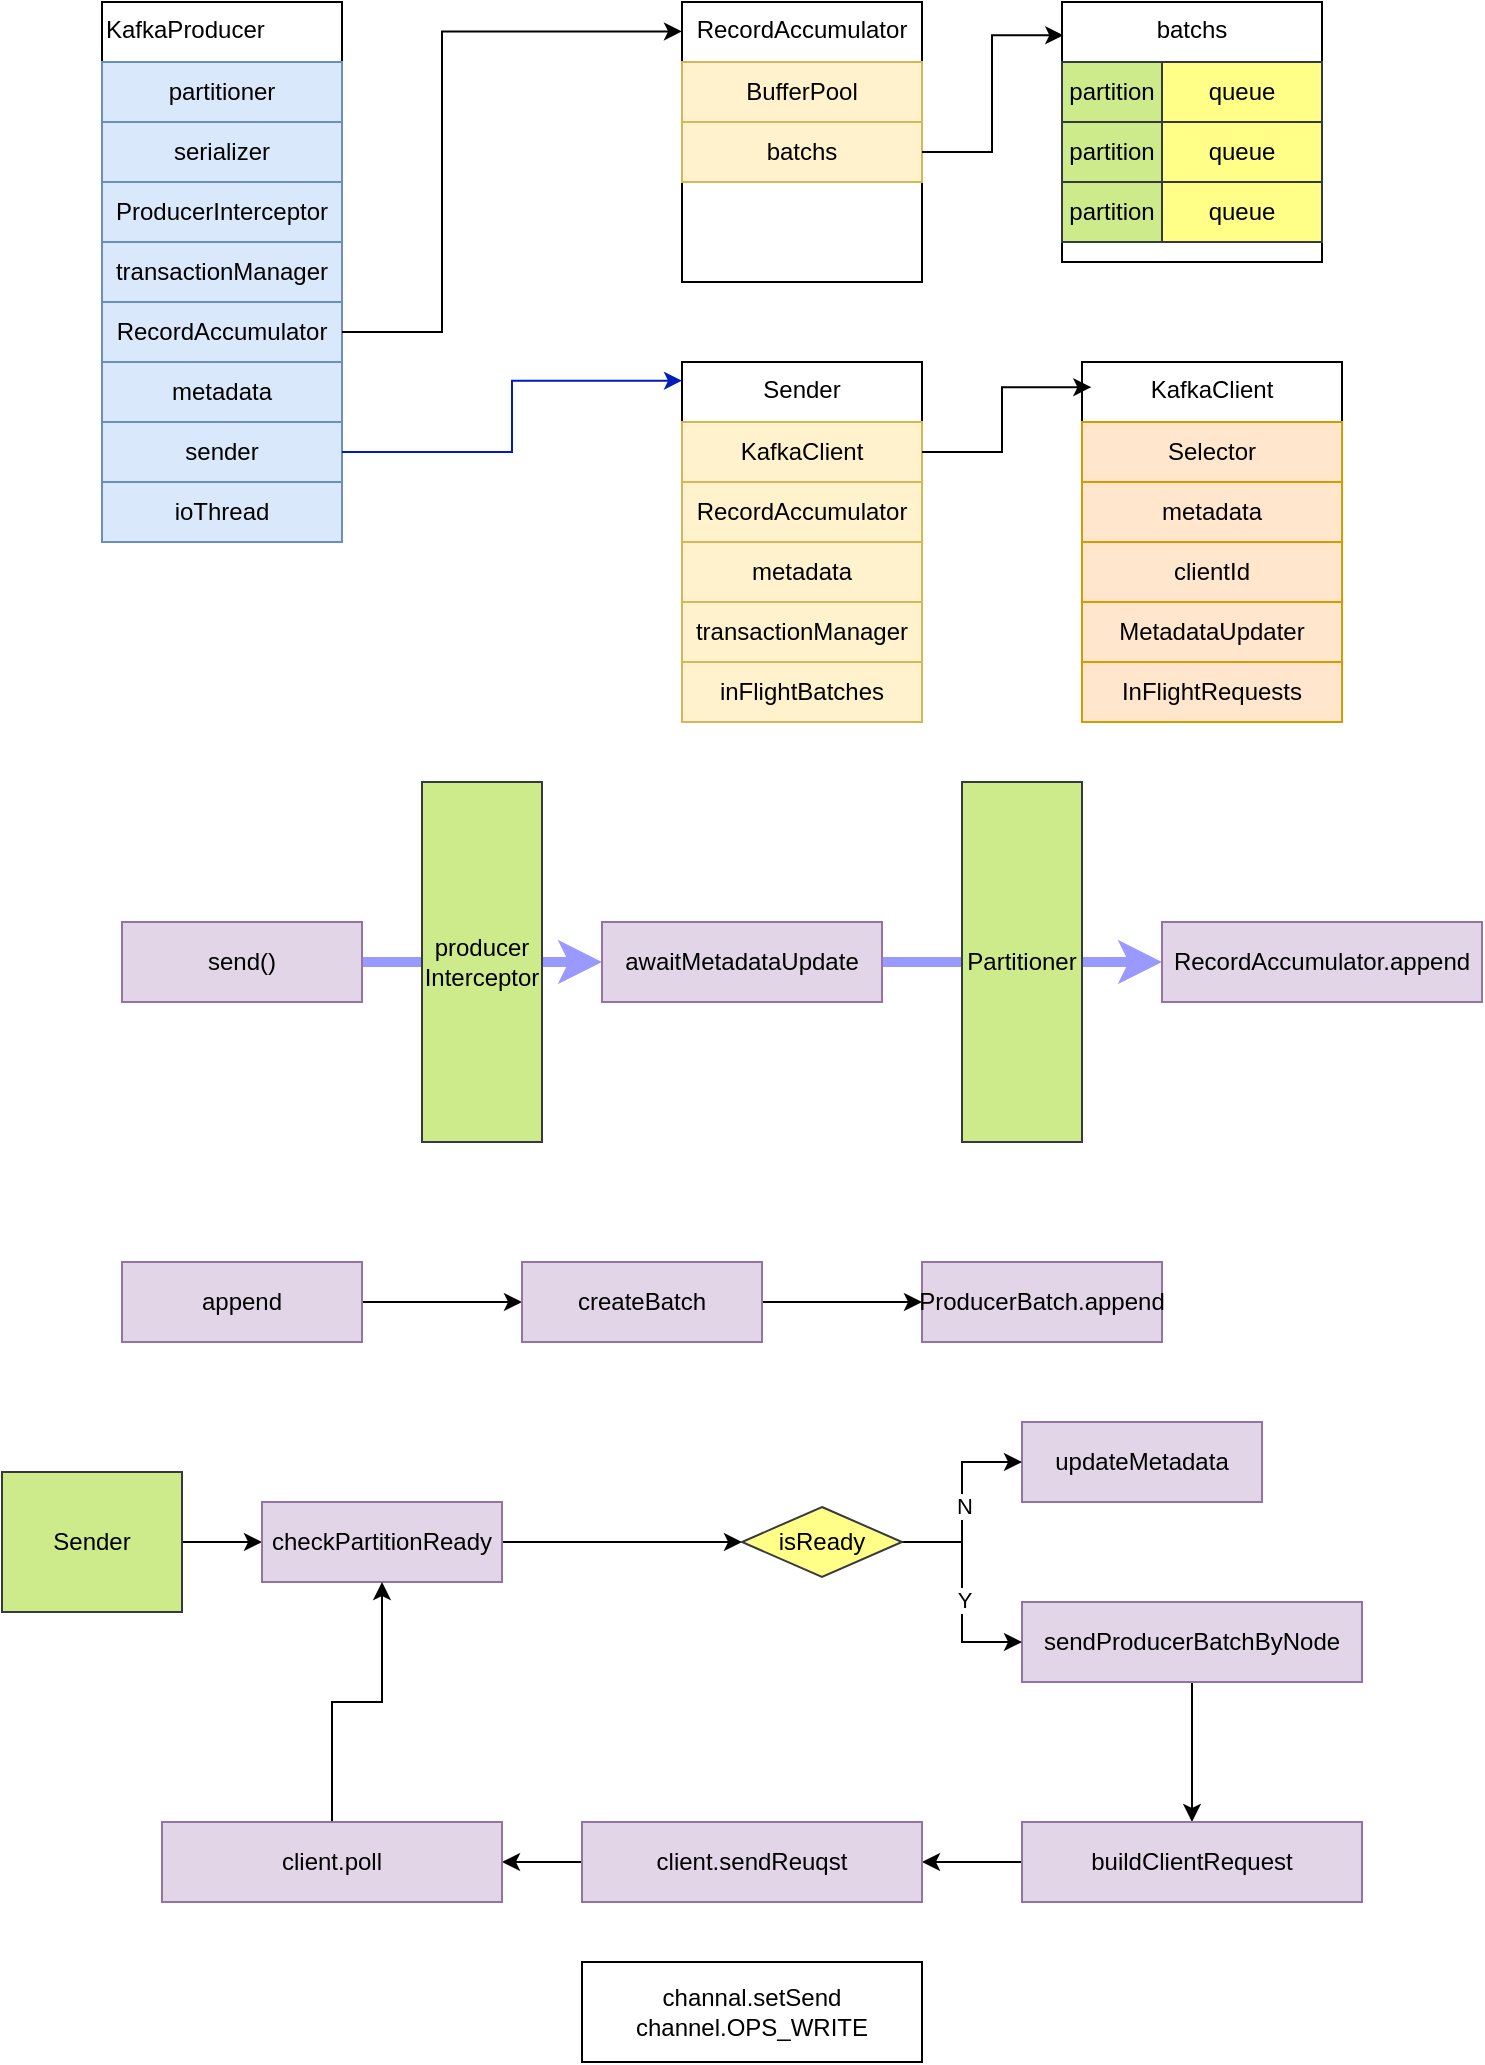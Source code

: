 <mxfile version="24.7.7">
  <diagram name="第 1 页" id="vZnhMMWgD8NCM-SLDRcD">
    <mxGraphModel dx="794" dy="420" grid="1" gridSize="10" guides="1" tooltips="1" connect="1" arrows="1" fold="1" page="1" pageScale="1" pageWidth="827" pageHeight="1169" math="0" shadow="0">
      <root>
        <mxCell id="0" />
        <mxCell id="1" parent="0" />
        <mxCell id="sv9ay9whjCRLLHUJInV6-1" value="KafkaProducer" style="rounded=0;whiteSpace=wrap;html=1;align=left;verticalAlign=top;horizontal=1;" vertex="1" parent="1">
          <mxGeometry x="80" y="90" width="120" height="270" as="geometry" />
        </mxCell>
        <mxCell id="sv9ay9whjCRLLHUJInV6-2" value="partitioner" style="rounded=0;whiteSpace=wrap;html=1;align=center;verticalAlign=middle;fillColor=#dae8fc;strokeColor=#6c8ebf;" vertex="1" parent="1">
          <mxGeometry x="80" y="120" width="120" height="30" as="geometry" />
        </mxCell>
        <mxCell id="sv9ay9whjCRLLHUJInV6-3" value="serializer" style="rounded=0;whiteSpace=wrap;html=1;align=center;verticalAlign=middle;fillColor=#dae8fc;strokeColor=#6c8ebf;" vertex="1" parent="1">
          <mxGeometry x="80" y="150" width="120" height="30" as="geometry" />
        </mxCell>
        <mxCell id="sv9ay9whjCRLLHUJInV6-4" value="ProducerInterceptor" style="rounded=0;whiteSpace=wrap;html=1;align=center;verticalAlign=middle;fillColor=#dae8fc;strokeColor=#6c8ebf;" vertex="1" parent="1">
          <mxGeometry x="80" y="180" width="120" height="30" as="geometry" />
        </mxCell>
        <mxCell id="sv9ay9whjCRLLHUJInV6-5" value="transactionManager" style="rounded=0;whiteSpace=wrap;html=1;align=center;verticalAlign=middle;fillColor=#dae8fc;strokeColor=#6c8ebf;" vertex="1" parent="1">
          <mxGeometry x="80" y="210" width="120" height="30" as="geometry" />
        </mxCell>
        <mxCell id="sv9ay9whjCRLLHUJInV6-6" value="RecordAccumulator" style="rounded=0;whiteSpace=wrap;html=1;align=center;verticalAlign=middle;fillColor=#dae8fc;strokeColor=#6c8ebf;" vertex="1" parent="1">
          <mxGeometry x="80" y="240" width="120" height="30" as="geometry" />
        </mxCell>
        <mxCell id="sv9ay9whjCRLLHUJInV6-7" value="metadata" style="rounded=0;whiteSpace=wrap;html=1;align=center;verticalAlign=middle;fillColor=#dae8fc;strokeColor=#6c8ebf;" vertex="1" parent="1">
          <mxGeometry x="80" y="270" width="120" height="30" as="geometry" />
        </mxCell>
        <mxCell id="sv9ay9whjCRLLHUJInV6-8" value="sender" style="rounded=0;whiteSpace=wrap;html=1;align=center;verticalAlign=middle;fillColor=#dae8fc;strokeColor=#6c8ebf;" vertex="1" parent="1">
          <mxGeometry x="80" y="300" width="120" height="30" as="geometry" />
        </mxCell>
        <mxCell id="sv9ay9whjCRLLHUJInV6-9" value="ioThread" style="rounded=0;whiteSpace=wrap;html=1;align=center;verticalAlign=middle;fillColor=#dae8fc;strokeColor=#6c8ebf;" vertex="1" parent="1">
          <mxGeometry x="80" y="330" width="120" height="30" as="geometry" />
        </mxCell>
        <mxCell id="sv9ay9whjCRLLHUJInV6-10" value="Sender" style="rounded=0;whiteSpace=wrap;html=1;align=center;verticalAlign=top;" vertex="1" parent="1">
          <mxGeometry x="370" y="270" width="120" height="180" as="geometry" />
        </mxCell>
        <mxCell id="sv9ay9whjCRLLHUJInV6-11" value="KafkaClient" style="rounded=0;whiteSpace=wrap;html=1;align=center;verticalAlign=middle;fillColor=#fff2cc;strokeColor=#d6b656;" vertex="1" parent="1">
          <mxGeometry x="370" y="300" width="120" height="30" as="geometry" />
        </mxCell>
        <mxCell id="sv9ay9whjCRLLHUJInV6-12" value="RecordAccumulator" style="rounded=0;whiteSpace=wrap;html=1;align=center;verticalAlign=middle;fillColor=#fff2cc;strokeColor=#d6b656;" vertex="1" parent="1">
          <mxGeometry x="370" y="330" width="120" height="30" as="geometry" />
        </mxCell>
        <mxCell id="sv9ay9whjCRLLHUJInV6-13" value="metadata" style="rounded=0;whiteSpace=wrap;html=1;align=center;verticalAlign=middle;fillColor=#fff2cc;strokeColor=#d6b656;" vertex="1" parent="1">
          <mxGeometry x="370" y="360" width="120" height="30" as="geometry" />
        </mxCell>
        <mxCell id="sv9ay9whjCRLLHUJInV6-14" value="transactionManager" style="rounded=0;whiteSpace=wrap;html=1;align=center;verticalAlign=middle;fillColor=#fff2cc;strokeColor=#d6b656;" vertex="1" parent="1">
          <mxGeometry x="370" y="390" width="120" height="30" as="geometry" />
        </mxCell>
        <mxCell id="sv9ay9whjCRLLHUJInV6-15" value="inFlightBatches" style="rounded=0;whiteSpace=wrap;html=1;align=center;verticalAlign=middle;fillColor=#fff2cc;strokeColor=#d6b656;" vertex="1" parent="1">
          <mxGeometry x="370" y="420" width="120" height="30" as="geometry" />
        </mxCell>
        <mxCell id="sv9ay9whjCRLLHUJInV6-16" style="edgeStyle=orthogonalEdgeStyle;rounded=0;orthogonalLoop=1;jettySize=auto;html=1;entryX=0;entryY=0.052;entryDx=0;entryDy=0;entryPerimeter=0;strokeColor=#001DBC;fillColor=#0050ef;" edge="1" parent="1" source="sv9ay9whjCRLLHUJInV6-8" target="sv9ay9whjCRLLHUJInV6-10">
          <mxGeometry relative="1" as="geometry" />
        </mxCell>
        <mxCell id="sv9ay9whjCRLLHUJInV6-17" value="KafkaClient" style="rounded=0;whiteSpace=wrap;html=1;align=center;verticalAlign=top;" vertex="1" parent="1">
          <mxGeometry x="570" y="270" width="130" height="180" as="geometry" />
        </mxCell>
        <mxCell id="sv9ay9whjCRLLHUJInV6-18" value="Selector" style="rounded=0;whiteSpace=wrap;html=1;align=center;verticalAlign=middle;fillColor=#ffe6cc;strokeColor=#d79b00;" vertex="1" parent="1">
          <mxGeometry x="570" y="300" width="130" height="30" as="geometry" />
        </mxCell>
        <mxCell id="sv9ay9whjCRLLHUJInV6-19" value="metadata" style="rounded=0;whiteSpace=wrap;html=1;align=center;verticalAlign=middle;fillColor=#ffe6cc;strokeColor=#d79b00;" vertex="1" parent="1">
          <mxGeometry x="570" y="330" width="130" height="30" as="geometry" />
        </mxCell>
        <mxCell id="sv9ay9whjCRLLHUJInV6-20" value="clientId" style="rounded=0;whiteSpace=wrap;html=1;align=center;verticalAlign=middle;fillColor=#ffe6cc;strokeColor=#d79b00;" vertex="1" parent="1">
          <mxGeometry x="570" y="360" width="130" height="30" as="geometry" />
        </mxCell>
        <mxCell id="sv9ay9whjCRLLHUJInV6-21" value="MetadataUpdater" style="rounded=0;whiteSpace=wrap;html=1;align=center;verticalAlign=middle;fillColor=#ffe6cc;strokeColor=#d79b00;" vertex="1" parent="1">
          <mxGeometry x="570" y="390" width="130" height="30" as="geometry" />
        </mxCell>
        <mxCell id="sv9ay9whjCRLLHUJInV6-22" value="InFlightRequests" style="rounded=0;whiteSpace=wrap;html=1;align=center;verticalAlign=middle;fillColor=#ffe6cc;strokeColor=#d79b00;" vertex="1" parent="1">
          <mxGeometry x="570" y="420" width="130" height="30" as="geometry" />
        </mxCell>
        <mxCell id="sv9ay9whjCRLLHUJInV6-23" style="edgeStyle=orthogonalEdgeStyle;rounded=0;orthogonalLoop=1;jettySize=auto;html=1;entryX=0.036;entryY=0.07;entryDx=0;entryDy=0;entryPerimeter=0;" edge="1" parent="1" source="sv9ay9whjCRLLHUJInV6-11" target="sv9ay9whjCRLLHUJInV6-17">
          <mxGeometry relative="1" as="geometry" />
        </mxCell>
        <mxCell id="sv9ay9whjCRLLHUJInV6-26" style="edgeStyle=orthogonalEdgeStyle;rounded=0;orthogonalLoop=1;jettySize=auto;html=1;strokeWidth=5;fillColor=#ffff88;strokeColor=#9999FF;entryX=0;entryY=0.5;entryDx=0;entryDy=0;" edge="1" parent="1" source="sv9ay9whjCRLLHUJInV6-24" target="sv9ay9whjCRLLHUJInV6-27">
          <mxGeometry relative="1" as="geometry">
            <mxPoint x="350" y="570" as="targetPoint" />
          </mxGeometry>
        </mxCell>
        <mxCell id="sv9ay9whjCRLLHUJInV6-24" value="send()" style="rounded=0;whiteSpace=wrap;html=1;align=center;verticalAlign=middle;fillColor=#e1d5e7;strokeColor=#9673a6;" vertex="1" parent="1">
          <mxGeometry x="90" y="550" width="120" height="40" as="geometry" />
        </mxCell>
        <mxCell id="sv9ay9whjCRLLHUJInV6-25" value="producer&lt;div&gt;Interceptor&lt;/div&gt;" style="rounded=0;html=1;align=center;verticalAlign=middle;horizontal=1;whiteSpace=wrap;fillColor=#cdeb8b;strokeColor=#36393d;" vertex="1" parent="1">
          <mxGeometry x="240" y="480" width="60" height="180" as="geometry" />
        </mxCell>
        <mxCell id="sv9ay9whjCRLLHUJInV6-34" style="edgeStyle=orthogonalEdgeStyle;rounded=0;orthogonalLoop=1;jettySize=auto;html=1;entryX=0;entryY=0.5;entryDx=0;entryDy=0;strokeColor=#9999FF;strokeWidth=5;" edge="1" parent="1" source="sv9ay9whjCRLLHUJInV6-27" target="sv9ay9whjCRLLHUJInV6-33">
          <mxGeometry relative="1" as="geometry" />
        </mxCell>
        <mxCell id="sv9ay9whjCRLLHUJInV6-27" value="awaitMetadataUpdate" style="rounded=0;whiteSpace=wrap;html=1;align=center;verticalAlign=middle;fillColor=#e1d5e7;strokeColor=#9673a6;" vertex="1" parent="1">
          <mxGeometry x="330" y="550" width="140" height="40" as="geometry" />
        </mxCell>
        <mxCell id="sv9ay9whjCRLLHUJInV6-33" value="RecordAccumulator.append" style="rounded=0;whiteSpace=wrap;html=1;align=center;verticalAlign=middle;fillColor=#e1d5e7;strokeColor=#9673a6;" vertex="1" parent="1">
          <mxGeometry x="610" y="550" width="160" height="40" as="geometry" />
        </mxCell>
        <mxCell id="sv9ay9whjCRLLHUJInV6-35" value="Partitioner" style="rounded=0;html=1;align=center;verticalAlign=middle;horizontal=1;whiteSpace=wrap;fillColor=#cdeb8b;strokeColor=#36393d;" vertex="1" parent="1">
          <mxGeometry x="510" y="480" width="60" height="180" as="geometry" />
        </mxCell>
        <mxCell id="sv9ay9whjCRLLHUJInV6-36" value="RecordAccumulator" style="rounded=0;whiteSpace=wrap;html=1;align=center;verticalAlign=top;" vertex="1" parent="1">
          <mxGeometry x="370" y="90" width="120" height="140" as="geometry" />
        </mxCell>
        <mxCell id="sv9ay9whjCRLLHUJInV6-37" value="BufferPool" style="rounded=0;whiteSpace=wrap;html=1;align=center;verticalAlign=middle;fillColor=#fff2cc;strokeColor=#d6b656;" vertex="1" parent="1">
          <mxGeometry x="370" y="120" width="120" height="30" as="geometry" />
        </mxCell>
        <mxCell id="sv9ay9whjCRLLHUJInV6-38" value="batchs" style="rounded=0;whiteSpace=wrap;html=1;align=center;verticalAlign=middle;fillColor=#fff2cc;strokeColor=#d6b656;" vertex="1" parent="1">
          <mxGeometry x="370" y="150" width="120" height="30" as="geometry" />
        </mxCell>
        <mxCell id="sv9ay9whjCRLLHUJInV6-40" style="edgeStyle=orthogonalEdgeStyle;rounded=0;orthogonalLoop=1;jettySize=auto;html=1;entryX=0;entryY=0.105;entryDx=0;entryDy=0;entryPerimeter=0;" edge="1" parent="1" source="sv9ay9whjCRLLHUJInV6-6" target="sv9ay9whjCRLLHUJInV6-36">
          <mxGeometry relative="1" as="geometry">
            <Array as="points">
              <mxPoint x="250" y="255" />
              <mxPoint x="250" y="105" />
            </Array>
          </mxGeometry>
        </mxCell>
        <mxCell id="sv9ay9whjCRLLHUJInV6-41" value="batchs" style="rounded=0;whiteSpace=wrap;html=1;align=center;verticalAlign=top;" vertex="1" parent="1">
          <mxGeometry x="560" y="90" width="130" height="130" as="geometry" />
        </mxCell>
        <mxCell id="sv9ay9whjCRLLHUJInV6-42" value="partition" style="rounded=0;whiteSpace=wrap;html=1;align=center;verticalAlign=middle;fillColor=#cdeb8b;strokeColor=#36393d;" vertex="1" parent="1">
          <mxGeometry x="560" y="120" width="50" height="30" as="geometry" />
        </mxCell>
        <mxCell id="sv9ay9whjCRLLHUJInV6-44" value="queue" style="rounded=0;whiteSpace=wrap;html=1;align=center;verticalAlign=middle;fillColor=#ffff88;strokeColor=#36393d;" vertex="1" parent="1">
          <mxGeometry x="610" y="120" width="80" height="30" as="geometry" />
        </mxCell>
        <mxCell id="sv9ay9whjCRLLHUJInV6-45" value="partition" style="rounded=0;whiteSpace=wrap;html=1;align=center;verticalAlign=middle;fillColor=#cdeb8b;strokeColor=#36393d;" vertex="1" parent="1">
          <mxGeometry x="560" y="150" width="50" height="30" as="geometry" />
        </mxCell>
        <mxCell id="sv9ay9whjCRLLHUJInV6-46" value="queue" style="rounded=0;whiteSpace=wrap;html=1;align=center;verticalAlign=middle;fillColor=#ffff88;strokeColor=#36393d;" vertex="1" parent="1">
          <mxGeometry x="610" y="150" width="80" height="30" as="geometry" />
        </mxCell>
        <mxCell id="sv9ay9whjCRLLHUJInV6-47" value="partition" style="rounded=0;whiteSpace=wrap;html=1;align=center;verticalAlign=middle;fillColor=#cdeb8b;strokeColor=#36393d;" vertex="1" parent="1">
          <mxGeometry x="560" y="180" width="50" height="30" as="geometry" />
        </mxCell>
        <mxCell id="sv9ay9whjCRLLHUJInV6-48" value="queue" style="rounded=0;whiteSpace=wrap;html=1;align=center;verticalAlign=middle;fillColor=#ffff88;strokeColor=#36393d;" vertex="1" parent="1">
          <mxGeometry x="610" y="180" width="80" height="30" as="geometry" />
        </mxCell>
        <mxCell id="sv9ay9whjCRLLHUJInV6-49" style="edgeStyle=orthogonalEdgeStyle;rounded=0;orthogonalLoop=1;jettySize=auto;html=1;entryX=0.005;entryY=0.128;entryDx=0;entryDy=0;entryPerimeter=0;" edge="1" parent="1" source="sv9ay9whjCRLLHUJInV6-38" target="sv9ay9whjCRLLHUJInV6-41">
          <mxGeometry relative="1" as="geometry" />
        </mxCell>
        <mxCell id="sv9ay9whjCRLLHUJInV6-52" style="edgeStyle=orthogonalEdgeStyle;rounded=0;orthogonalLoop=1;jettySize=auto;html=1;entryX=0;entryY=0.5;entryDx=0;entryDy=0;" edge="1" parent="1" source="sv9ay9whjCRLLHUJInV6-50" target="sv9ay9whjCRLLHUJInV6-51">
          <mxGeometry relative="1" as="geometry" />
        </mxCell>
        <mxCell id="sv9ay9whjCRLLHUJInV6-50" value="append" style="rounded=0;whiteSpace=wrap;html=1;align=center;verticalAlign=middle;fillColor=#e1d5e7;strokeColor=#9673a6;" vertex="1" parent="1">
          <mxGeometry x="90" y="720" width="120" height="40" as="geometry" />
        </mxCell>
        <mxCell id="sv9ay9whjCRLLHUJInV6-55" style="edgeStyle=orthogonalEdgeStyle;rounded=0;orthogonalLoop=1;jettySize=auto;html=1;" edge="1" parent="1" source="sv9ay9whjCRLLHUJInV6-51" target="sv9ay9whjCRLLHUJInV6-54">
          <mxGeometry relative="1" as="geometry" />
        </mxCell>
        <mxCell id="sv9ay9whjCRLLHUJInV6-51" value="createBatch" style="rounded=0;whiteSpace=wrap;html=1;align=center;verticalAlign=middle;fillColor=#e1d5e7;strokeColor=#9673a6;" vertex="1" parent="1">
          <mxGeometry x="290" y="720" width="120" height="40" as="geometry" />
        </mxCell>
        <mxCell id="sv9ay9whjCRLLHUJInV6-54" value="ProducerBatch.append" style="rounded=0;whiteSpace=wrap;html=1;align=center;verticalAlign=middle;fillColor=#e1d5e7;strokeColor=#9673a6;" vertex="1" parent="1">
          <mxGeometry x="490" y="720" width="120" height="40" as="geometry" />
        </mxCell>
        <mxCell id="sv9ay9whjCRLLHUJInV6-58" style="edgeStyle=orthogonalEdgeStyle;rounded=0;orthogonalLoop=1;jettySize=auto;html=1;" edge="1" parent="1" source="sv9ay9whjCRLLHUJInV6-56" target="sv9ay9whjCRLLHUJInV6-57">
          <mxGeometry relative="1" as="geometry" />
        </mxCell>
        <mxCell id="sv9ay9whjCRLLHUJInV6-56" value="Sender" style="rounded=0;html=1;align=center;verticalAlign=middle;horizontal=1;whiteSpace=wrap;fillColor=#cdeb8b;strokeColor=#36393d;" vertex="1" parent="1">
          <mxGeometry x="30" y="825" width="90" height="70" as="geometry" />
        </mxCell>
        <mxCell id="sv9ay9whjCRLLHUJInV6-60" style="edgeStyle=orthogonalEdgeStyle;rounded=0;orthogonalLoop=1;jettySize=auto;html=1;" edge="1" parent="1" source="sv9ay9whjCRLLHUJInV6-57">
          <mxGeometry relative="1" as="geometry">
            <mxPoint x="400" y="860" as="targetPoint" />
          </mxGeometry>
        </mxCell>
        <mxCell id="sv9ay9whjCRLLHUJInV6-57" value="checkPartitionReady" style="rounded=0;whiteSpace=wrap;html=1;align=center;verticalAlign=middle;fillColor=#e1d5e7;strokeColor=#9673a6;" vertex="1" parent="1">
          <mxGeometry x="160" y="840" width="120" height="40" as="geometry" />
        </mxCell>
        <mxCell id="sv9ay9whjCRLLHUJInV6-61" value="updateMetadata" style="rounded=0;whiteSpace=wrap;html=1;align=center;verticalAlign=middle;fillColor=#e1d5e7;strokeColor=#9673a6;" vertex="1" parent="1">
          <mxGeometry x="540" y="800" width="120" height="40" as="geometry" />
        </mxCell>
        <mxCell id="sv9ay9whjCRLLHUJInV6-70" style="edgeStyle=orthogonalEdgeStyle;rounded=0;orthogonalLoop=1;jettySize=auto;html=1;entryX=0.5;entryY=0;entryDx=0;entryDy=0;" edge="1" parent="1" source="sv9ay9whjCRLLHUJInV6-62" target="sv9ay9whjCRLLHUJInV6-68">
          <mxGeometry relative="1" as="geometry" />
        </mxCell>
        <mxCell id="sv9ay9whjCRLLHUJInV6-62" value="sendProducerBatchByNode" style="rounded=0;whiteSpace=wrap;html=1;align=center;verticalAlign=middle;fillColor=#e1d5e7;strokeColor=#9673a6;" vertex="1" parent="1">
          <mxGeometry x="540" y="890" width="170" height="40" as="geometry" />
        </mxCell>
        <mxCell id="sv9ay9whjCRLLHUJInV6-64" style="edgeStyle=orthogonalEdgeStyle;rounded=0;orthogonalLoop=1;jettySize=auto;html=1;entryX=0;entryY=0.5;entryDx=0;entryDy=0;" edge="1" parent="1" source="sv9ay9whjCRLLHUJInV6-63" target="sv9ay9whjCRLLHUJInV6-61">
          <mxGeometry relative="1" as="geometry" />
        </mxCell>
        <mxCell id="sv9ay9whjCRLLHUJInV6-65" value="N" style="edgeLabel;html=1;align=center;verticalAlign=middle;resizable=0;points=[];" vertex="1" connectable="0" parent="sv9ay9whjCRLLHUJInV6-64">
          <mxGeometry x="-0.04" y="-1" relative="1" as="geometry">
            <mxPoint as="offset" />
          </mxGeometry>
        </mxCell>
        <mxCell id="sv9ay9whjCRLLHUJInV6-66" style="edgeStyle=orthogonalEdgeStyle;rounded=0;orthogonalLoop=1;jettySize=auto;html=1;entryX=0;entryY=0.5;entryDx=0;entryDy=0;" edge="1" parent="1" source="sv9ay9whjCRLLHUJInV6-63" target="sv9ay9whjCRLLHUJInV6-62">
          <mxGeometry relative="1" as="geometry" />
        </mxCell>
        <mxCell id="sv9ay9whjCRLLHUJInV6-67" value="Y" style="edgeLabel;html=1;align=center;verticalAlign=middle;resizable=0;points=[];" vertex="1" connectable="0" parent="sv9ay9whjCRLLHUJInV6-66">
          <mxGeometry x="0.067" y="1" relative="1" as="geometry">
            <mxPoint as="offset" />
          </mxGeometry>
        </mxCell>
        <mxCell id="sv9ay9whjCRLLHUJInV6-63" value="isReady" style="rhombus;whiteSpace=wrap;html=1;fillColor=#ffff88;strokeColor=#36393d;" vertex="1" parent="1">
          <mxGeometry x="400" y="842.5" width="80" height="35" as="geometry" />
        </mxCell>
        <mxCell id="sv9ay9whjCRLLHUJInV6-71" style="edgeStyle=orthogonalEdgeStyle;rounded=0;orthogonalLoop=1;jettySize=auto;html=1;" edge="1" parent="1" source="sv9ay9whjCRLLHUJInV6-68" target="sv9ay9whjCRLLHUJInV6-69">
          <mxGeometry relative="1" as="geometry" />
        </mxCell>
        <mxCell id="sv9ay9whjCRLLHUJInV6-68" value="buildClientRequest" style="rounded=0;whiteSpace=wrap;html=1;align=center;verticalAlign=middle;fillColor=#e1d5e7;strokeColor=#9673a6;" vertex="1" parent="1">
          <mxGeometry x="540" y="1000" width="170" height="40" as="geometry" />
        </mxCell>
        <mxCell id="sv9ay9whjCRLLHUJInV6-74" style="edgeStyle=orthogonalEdgeStyle;rounded=0;orthogonalLoop=1;jettySize=auto;html=1;entryX=1;entryY=0.5;entryDx=0;entryDy=0;" edge="1" parent="1" source="sv9ay9whjCRLLHUJInV6-69" target="sv9ay9whjCRLLHUJInV6-73">
          <mxGeometry relative="1" as="geometry" />
        </mxCell>
        <mxCell id="sv9ay9whjCRLLHUJInV6-69" value="client.sendReuqst" style="rounded=0;whiteSpace=wrap;html=1;align=center;verticalAlign=middle;fillColor=#e1d5e7;strokeColor=#9673a6;" vertex="1" parent="1">
          <mxGeometry x="320" y="1000" width="170" height="40" as="geometry" />
        </mxCell>
        <mxCell id="sv9ay9whjCRLLHUJInV6-75" style="edgeStyle=orthogonalEdgeStyle;rounded=0;orthogonalLoop=1;jettySize=auto;html=1;" edge="1" parent="1" source="sv9ay9whjCRLLHUJInV6-73" target="sv9ay9whjCRLLHUJInV6-57">
          <mxGeometry relative="1" as="geometry" />
        </mxCell>
        <mxCell id="sv9ay9whjCRLLHUJInV6-73" value="client.poll" style="rounded=0;whiteSpace=wrap;html=1;align=center;verticalAlign=middle;fillColor=#e1d5e7;strokeColor=#9673a6;" vertex="1" parent="1">
          <mxGeometry x="110" y="1000" width="170" height="40" as="geometry" />
        </mxCell>
        <mxCell id="sv9ay9whjCRLLHUJInV6-76" value="channal.setSend&lt;div&gt;channel.OPS_WRITE&lt;/div&gt;" style="rounded=0;whiteSpace=wrap;html=1;" vertex="1" parent="1">
          <mxGeometry x="320" y="1070" width="170" height="50" as="geometry" />
        </mxCell>
      </root>
    </mxGraphModel>
  </diagram>
</mxfile>

